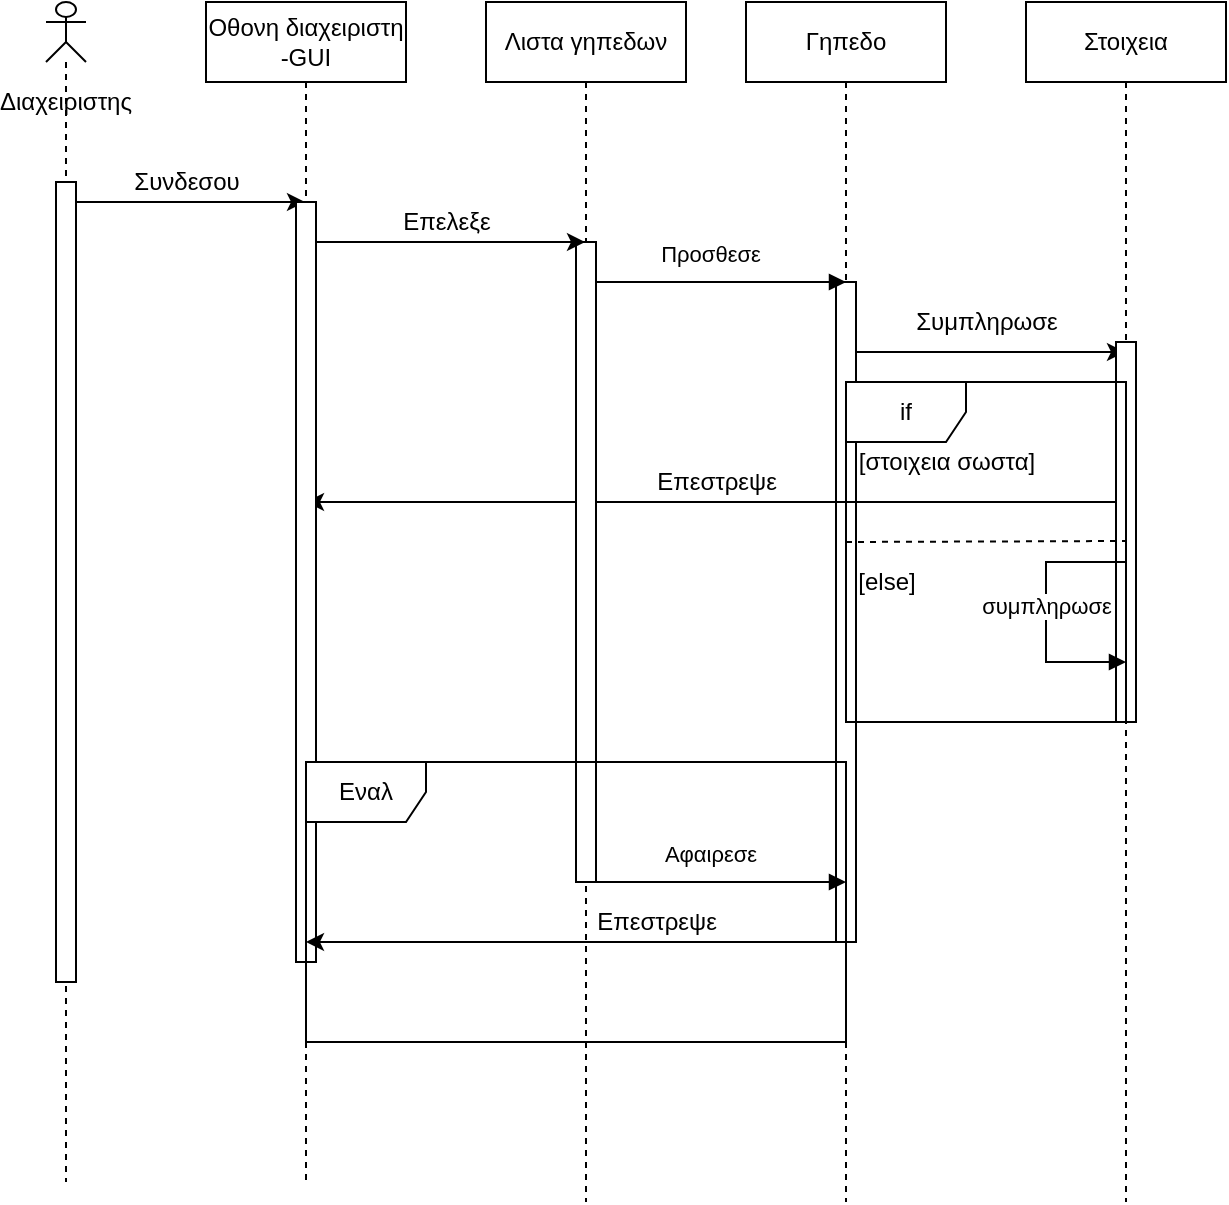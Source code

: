 <mxfile version="18.1.3" type="device"><diagram id="gS4Nco9eNl8cYBeE2E9f" name="Page-1"><mxGraphModel dx="1038" dy="564" grid="1" gridSize="10" guides="1" tooltips="1" connect="1" arrows="1" fold="1" page="1" pageScale="1" pageWidth="827" pageHeight="1169" math="0" shadow="0"><root><mxCell id="0"/><mxCell id="1" parent="0"/><mxCell id="c-fCfdovwcOsEillwdx8-13" style="edgeStyle=orthogonalEdgeStyle;rounded=0;orthogonalLoop=1;jettySize=auto;html=1;" edge="1" parent="1" source="c-fCfdovwcOsEillwdx8-7" target="c-fCfdovwcOsEillwdx8-11"><mxGeometry relative="1" as="geometry"><Array as="points"><mxPoint x="120" y="190"/><mxPoint x="120" y="190"/></Array></mxGeometry></mxCell><mxCell id="c-fCfdovwcOsEillwdx8-7" value="&lt;div&gt;Διαχειριστης&lt;/div&gt;&lt;div&gt;&lt;br&gt;&lt;/div&gt;" style="shape=umlLifeline;participant=umlActor;perimeter=lifelinePerimeter;whiteSpace=wrap;html=1;container=1;collapsible=0;recursiveResize=0;verticalAlign=top;spacingTop=36;outlineConnect=0;size=30;" vertex="1" parent="1"><mxGeometry x="50" y="90" width="20" height="590" as="geometry"/></mxCell><mxCell id="c-fCfdovwcOsEillwdx8-42" value="" style="html=1;points=[];perimeter=orthogonalPerimeter;" vertex="1" parent="c-fCfdovwcOsEillwdx8-7"><mxGeometry x="5" y="90" width="10" height="400" as="geometry"/></mxCell><mxCell id="c-fCfdovwcOsEillwdx8-21" style="edgeStyle=orthogonalEdgeStyle;rounded=0;orthogonalLoop=1;jettySize=auto;html=1;" edge="1" parent="1" source="c-fCfdovwcOsEillwdx8-8" target="c-fCfdovwcOsEillwdx8-9"><mxGeometry relative="1" as="geometry"><Array as="points"><mxPoint x="530" y="265"/><mxPoint x="530" y="265"/></Array></mxGeometry></mxCell><mxCell id="c-fCfdovwcOsEillwdx8-8" value="Γηπεδο" style="shape=umlLifeline;perimeter=lifelinePerimeter;whiteSpace=wrap;html=1;container=1;collapsible=0;recursiveResize=0;outlineConnect=0;" vertex="1" parent="1"><mxGeometry x="400" y="90" width="100" height="600" as="geometry"/></mxCell><mxCell id="c-fCfdovwcOsEillwdx8-40" value="" style="html=1;points=[];perimeter=orthogonalPerimeter;" vertex="1" parent="c-fCfdovwcOsEillwdx8-8"><mxGeometry x="45" y="140" width="10" height="330" as="geometry"/></mxCell><mxCell id="c-fCfdovwcOsEillwdx8-27" style="edgeStyle=orthogonalEdgeStyle;rounded=0;orthogonalLoop=1;jettySize=auto;html=1;" edge="1" parent="1" source="c-fCfdovwcOsEillwdx8-9" target="c-fCfdovwcOsEillwdx8-11"><mxGeometry relative="1" as="geometry"><mxPoint x="780" y="350" as="targetPoint"/><Array as="points"><mxPoint x="380" y="340"/><mxPoint x="380" y="340"/></Array></mxGeometry></mxCell><mxCell id="c-fCfdovwcOsEillwdx8-9" value="Στοιχεια" style="shape=umlLifeline;perimeter=lifelinePerimeter;whiteSpace=wrap;html=1;container=1;collapsible=0;recursiveResize=0;outlineConnect=0;" vertex="1" parent="1"><mxGeometry x="540" y="90" width="100" height="600" as="geometry"/></mxCell><mxCell id="c-fCfdovwcOsEillwdx8-41" value="" style="html=1;points=[];perimeter=orthogonalPerimeter;" vertex="1" parent="c-fCfdovwcOsEillwdx8-9"><mxGeometry x="45" y="170" width="10" height="190" as="geometry"/></mxCell><mxCell id="c-fCfdovwcOsEillwdx8-10" value="Λιστα γηπεδων" style="shape=umlLifeline;perimeter=lifelinePerimeter;whiteSpace=wrap;html=1;container=1;collapsible=0;recursiveResize=0;outlineConnect=0;" vertex="1" parent="1"><mxGeometry x="270" y="90" width="100" height="600" as="geometry"/></mxCell><mxCell id="c-fCfdovwcOsEillwdx8-18" value="Προσθεσε" style="html=1;verticalAlign=bottom;endArrow=block;rounded=0;" edge="1" parent="c-fCfdovwcOsEillwdx8-10"><mxGeometry x="-0.055" y="5" width="80" relative="1" as="geometry"><mxPoint x="50" y="140" as="sourcePoint"/><mxPoint x="180" y="140" as="targetPoint"/><Array as="points"/><mxPoint as="offset"/></mxGeometry></mxCell><mxCell id="c-fCfdovwcOsEillwdx8-39" value="" style="html=1;points=[];perimeter=orthogonalPerimeter;" vertex="1" parent="c-fCfdovwcOsEillwdx8-10"><mxGeometry x="45" y="120" width="10" height="320" as="geometry"/></mxCell><mxCell id="c-fCfdovwcOsEillwdx8-19" style="edgeStyle=orthogonalEdgeStyle;rounded=0;orthogonalLoop=1;jettySize=auto;html=1;" edge="1" parent="1" source="c-fCfdovwcOsEillwdx8-11" target="c-fCfdovwcOsEillwdx8-10"><mxGeometry relative="1" as="geometry"><Array as="points"><mxPoint x="260" y="210"/><mxPoint x="260" y="210"/></Array></mxGeometry></mxCell><mxCell id="c-fCfdovwcOsEillwdx8-11" value="&lt;div&gt;Οθονη διαχειριστη &lt;br&gt;&lt;/div&gt;&lt;div&gt;-GUI&lt;br&gt;&lt;/div&gt;" style="shape=umlLifeline;perimeter=lifelinePerimeter;whiteSpace=wrap;html=1;container=1;collapsible=0;recursiveResize=0;outlineConnect=0;" vertex="1" parent="1"><mxGeometry x="130" y="90" width="100" height="590" as="geometry"/></mxCell><mxCell id="c-fCfdovwcOsEillwdx8-38" value="" style="html=1;points=[];perimeter=orthogonalPerimeter;" vertex="1" parent="c-fCfdovwcOsEillwdx8-11"><mxGeometry x="45" y="100" width="10" height="380" as="geometry"/></mxCell><mxCell id="c-fCfdovwcOsEillwdx8-14" value="Συνδεσου" style="text;html=1;align=center;verticalAlign=middle;resizable=0;points=[];autosize=1;strokeColor=none;fillColor=none;" vertex="1" parent="1"><mxGeometry x="85" y="170" width="70" height="20" as="geometry"/></mxCell><mxCell id="c-fCfdovwcOsEillwdx8-15" value="Εναλ" style="shape=umlFrame;whiteSpace=wrap;html=1;" vertex="1" parent="1"><mxGeometry x="180" y="470" width="270" height="140" as="geometry"/></mxCell><mxCell id="c-fCfdovwcOsEillwdx8-20" value="Επελεξε" style="text;html=1;align=center;verticalAlign=middle;resizable=0;points=[];autosize=1;strokeColor=none;fillColor=none;" vertex="1" parent="1"><mxGeometry x="220" y="190" width="60" height="20" as="geometry"/></mxCell><mxCell id="c-fCfdovwcOsEillwdx8-22" value="Συμπληρωσε" style="text;html=1;align=center;verticalAlign=middle;resizable=0;points=[];autosize=1;strokeColor=none;fillColor=none;" vertex="1" parent="1"><mxGeometry x="480" y="240" width="80" height="20" as="geometry"/></mxCell><mxCell id="c-fCfdovwcOsEillwdx8-24" value="if" style="shape=umlFrame;whiteSpace=wrap;html=1;" vertex="1" parent="1"><mxGeometry x="450" y="280" width="140" height="170" as="geometry"/></mxCell><mxCell id="c-fCfdovwcOsEillwdx8-25" value="[στοιχεια σωστα]" style="text;html=1;align=center;verticalAlign=middle;resizable=0;points=[];autosize=1;strokeColor=none;fillColor=none;" vertex="1" parent="1"><mxGeometry x="450" y="310" width="100" height="20" as="geometry"/></mxCell><mxCell id="c-fCfdovwcOsEillwdx8-26" value="" style="endArrow=none;dashed=1;html=1;rounded=0;" edge="1" parent="1"><mxGeometry width="50" height="50" relative="1" as="geometry"><mxPoint x="450" y="360" as="sourcePoint"/><mxPoint x="590" y="359.5" as="targetPoint"/></mxGeometry></mxCell><mxCell id="c-fCfdovwcOsEillwdx8-31" value="[else]" style="text;html=1;align=center;verticalAlign=middle;resizable=0;points=[];autosize=1;strokeColor=none;fillColor=none;" vertex="1" parent="1"><mxGeometry x="450" y="370" width="40" height="20" as="geometry"/></mxCell><mxCell id="c-fCfdovwcOsEillwdx8-32" value="συμπληρωσε" style="html=1;verticalAlign=bottom;endArrow=block;rounded=0;" edge="1" parent="1"><mxGeometry x="0.091" width="80" relative="1" as="geometry"><mxPoint x="590" y="370" as="sourcePoint"/><mxPoint x="590" y="420" as="targetPoint"/><Array as="points"><mxPoint x="550" y="370"/><mxPoint x="550" y="420"/></Array><mxPoint as="offset"/></mxGeometry></mxCell><mxCell id="c-fCfdovwcOsEillwdx8-35" value="Αφαιρεσε" style="html=1;verticalAlign=bottom;endArrow=block;rounded=0;" edge="1" parent="1"><mxGeometry x="-0.055" y="5" width="80" relative="1" as="geometry"><mxPoint x="320" y="530" as="sourcePoint"/><mxPoint x="450" y="530" as="targetPoint"/><Array as="points"/><mxPoint as="offset"/></mxGeometry></mxCell><mxCell id="c-fCfdovwcOsEillwdx8-36" style="edgeStyle=orthogonalEdgeStyle;rounded=0;orthogonalLoop=1;jettySize=auto;html=1;" edge="1" parent="1" target="c-fCfdovwcOsEillwdx8-11"><mxGeometry relative="1" as="geometry"><mxPoint x="40" y="560" as="targetPoint"/><mxPoint x="450" y="560" as="sourcePoint"/><Array as="points"><mxPoint x="230" y="560"/><mxPoint x="230" y="560"/></Array></mxGeometry></mxCell><mxCell id="c-fCfdovwcOsEillwdx8-28" value="Επεστρεψε" style="text;html=1;align=center;verticalAlign=middle;resizable=0;points=[];autosize=1;strokeColor=none;fillColor=none;" vertex="1" parent="1"><mxGeometry x="350" y="320" width="70" height="20" as="geometry"/></mxCell><mxCell id="c-fCfdovwcOsEillwdx8-37" value="Επεστρεψε" style="text;html=1;align=center;verticalAlign=middle;resizable=0;points=[];autosize=1;strokeColor=none;fillColor=none;" vertex="1" parent="1"><mxGeometry x="320" y="540" width="70" height="20" as="geometry"/></mxCell></root></mxGraphModel></diagram></mxfile>